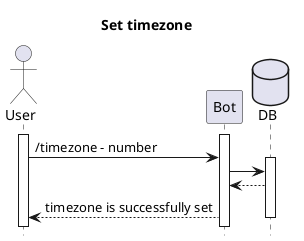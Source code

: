 @startuml
hide footbox

title Set timezone

actor User as user
participant Bot as bot
database DB as db

activate user
activate bot
user -> bot: /timezone - number
activate db
bot -> db
db --> bot
bot --> user: timezone is successfully set
deactivate db
@enduml
